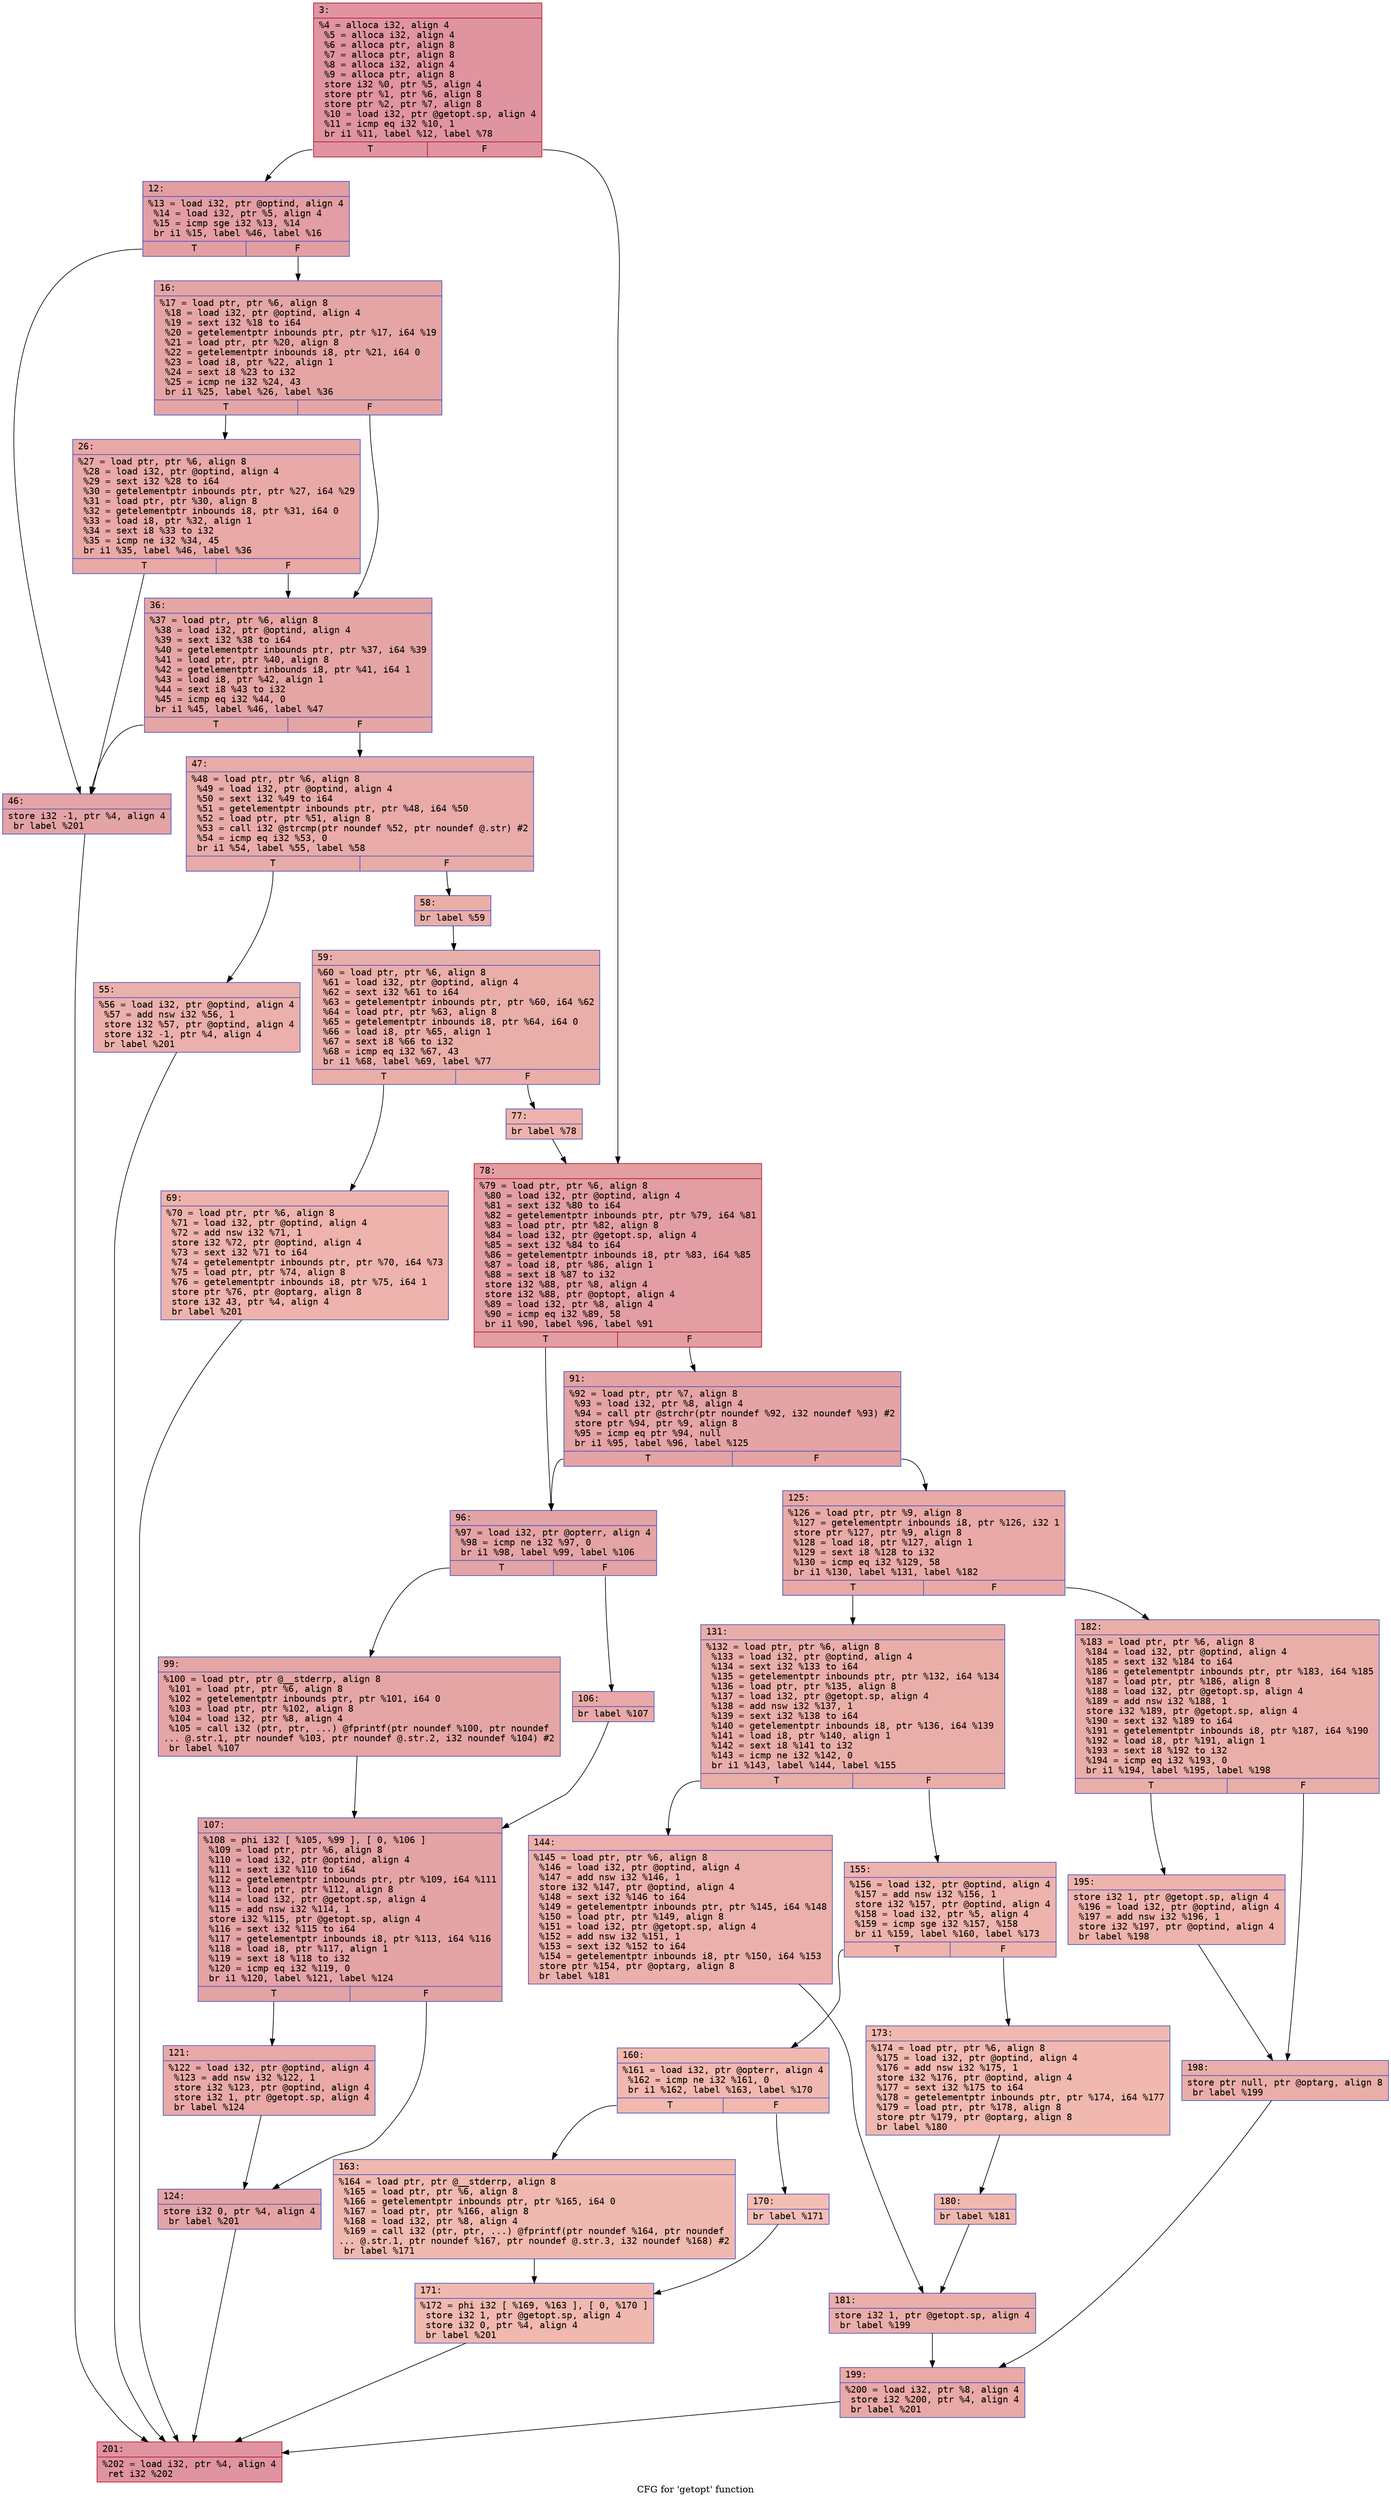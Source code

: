 digraph "CFG for 'getopt' function" {
	label="CFG for 'getopt' function";

	Node0x6000039c1f90 [shape=record,color="#b70d28ff", style=filled, fillcolor="#b70d2870" fontname="Courier",label="{3:\l|  %4 = alloca i32, align 4\l  %5 = alloca i32, align 4\l  %6 = alloca ptr, align 8\l  %7 = alloca ptr, align 8\l  %8 = alloca i32, align 4\l  %9 = alloca ptr, align 8\l  store i32 %0, ptr %5, align 4\l  store ptr %1, ptr %6, align 8\l  store ptr %2, ptr %7, align 8\l  %10 = load i32, ptr @getopt.sp, align 4\l  %11 = icmp eq i32 %10, 1\l  br i1 %11, label %12, label %78\l|{<s0>T|<s1>F}}"];
	Node0x6000039c1f90:s0 -> Node0x6000039c1fe0[tooltip="3 -> 12\nProbability 50.00%" ];
	Node0x6000039c1f90:s1 -> Node0x6000039c2350[tooltip="3 -> 78\nProbability 50.00%" ];
	Node0x6000039c1fe0 [shape=record,color="#3d50c3ff", style=filled, fillcolor="#be242e70" fontname="Courier",label="{12:\l|  %13 = load i32, ptr @optind, align 4\l  %14 = load i32, ptr %5, align 4\l  %15 = icmp sge i32 %13, %14\l  br i1 %15, label %46, label %16\l|{<s0>T|<s1>F}}"];
	Node0x6000039c1fe0:s0 -> Node0x6000039c2120[tooltip="12 -> 46\nProbability 50.00%" ];
	Node0x6000039c1fe0:s1 -> Node0x6000039c2030[tooltip="12 -> 16\nProbability 50.00%" ];
	Node0x6000039c2030 [shape=record,color="#3d50c3ff", style=filled, fillcolor="#c5333470" fontname="Courier",label="{16:\l|  %17 = load ptr, ptr %6, align 8\l  %18 = load i32, ptr @optind, align 4\l  %19 = sext i32 %18 to i64\l  %20 = getelementptr inbounds ptr, ptr %17, i64 %19\l  %21 = load ptr, ptr %20, align 8\l  %22 = getelementptr inbounds i8, ptr %21, i64 0\l  %23 = load i8, ptr %22, align 1\l  %24 = sext i8 %23 to i32\l  %25 = icmp ne i32 %24, 43\l  br i1 %25, label %26, label %36\l|{<s0>T|<s1>F}}"];
	Node0x6000039c2030:s0 -> Node0x6000039c2080[tooltip="16 -> 26\nProbability 50.00%" ];
	Node0x6000039c2030:s1 -> Node0x6000039c20d0[tooltip="16 -> 36\nProbability 50.00%" ];
	Node0x6000039c2080 [shape=record,color="#3d50c3ff", style=filled, fillcolor="#ca3b3770" fontname="Courier",label="{26:\l|  %27 = load ptr, ptr %6, align 8\l  %28 = load i32, ptr @optind, align 4\l  %29 = sext i32 %28 to i64\l  %30 = getelementptr inbounds ptr, ptr %27, i64 %29\l  %31 = load ptr, ptr %30, align 8\l  %32 = getelementptr inbounds i8, ptr %31, i64 0\l  %33 = load i8, ptr %32, align 1\l  %34 = sext i8 %33 to i32\l  %35 = icmp ne i32 %34, 45\l  br i1 %35, label %46, label %36\l|{<s0>T|<s1>F}}"];
	Node0x6000039c2080:s0 -> Node0x6000039c2120[tooltip="26 -> 46\nProbability 50.00%" ];
	Node0x6000039c2080:s1 -> Node0x6000039c20d0[tooltip="26 -> 36\nProbability 50.00%" ];
	Node0x6000039c20d0 [shape=record,color="#3d50c3ff", style=filled, fillcolor="#c5333470" fontname="Courier",label="{36:\l|  %37 = load ptr, ptr %6, align 8\l  %38 = load i32, ptr @optind, align 4\l  %39 = sext i32 %38 to i64\l  %40 = getelementptr inbounds ptr, ptr %37, i64 %39\l  %41 = load ptr, ptr %40, align 8\l  %42 = getelementptr inbounds i8, ptr %41, i64 1\l  %43 = load i8, ptr %42, align 1\l  %44 = sext i8 %43 to i32\l  %45 = icmp eq i32 %44, 0\l  br i1 %45, label %46, label %47\l|{<s0>T|<s1>F}}"];
	Node0x6000039c20d0:s0 -> Node0x6000039c2120[tooltip="36 -> 46\nProbability 37.50%" ];
	Node0x6000039c20d0:s1 -> Node0x6000039c2170[tooltip="36 -> 47\nProbability 62.50%" ];
	Node0x6000039c2120 [shape=record,color="#3d50c3ff", style=filled, fillcolor="#c32e3170" fontname="Courier",label="{46:\l|  store i32 -1, ptr %4, align 4\l  br label %201\l}"];
	Node0x6000039c2120 -> Node0x6000039c2a80[tooltip="46 -> 201\nProbability 100.00%" ];
	Node0x6000039c2170 [shape=record,color="#3d50c3ff", style=filled, fillcolor="#cc403a70" fontname="Courier",label="{47:\l|  %48 = load ptr, ptr %6, align 8\l  %49 = load i32, ptr @optind, align 4\l  %50 = sext i32 %49 to i64\l  %51 = getelementptr inbounds ptr, ptr %48, i64 %50\l  %52 = load ptr, ptr %51, align 8\l  %53 = call i32 @strcmp(ptr noundef %52, ptr noundef @.str) #2\l  %54 = icmp eq i32 %53, 0\l  br i1 %54, label %55, label %58\l|{<s0>T|<s1>F}}"];
	Node0x6000039c2170:s0 -> Node0x6000039c21c0[tooltip="47 -> 55\nProbability 37.50%" ];
	Node0x6000039c2170:s1 -> Node0x6000039c2210[tooltip="47 -> 58\nProbability 62.50%" ];
	Node0x6000039c21c0 [shape=record,color="#3d50c3ff", style=filled, fillcolor="#d24b4070" fontname="Courier",label="{55:\l|  %56 = load i32, ptr @optind, align 4\l  %57 = add nsw i32 %56, 1\l  store i32 %57, ptr @optind, align 4\l  store i32 -1, ptr %4, align 4\l  br label %201\l}"];
	Node0x6000039c21c0 -> Node0x6000039c2a80[tooltip="55 -> 201\nProbability 100.00%" ];
	Node0x6000039c2210 [shape=record,color="#3d50c3ff", style=filled, fillcolor="#d0473d70" fontname="Courier",label="{58:\l|  br label %59\l}"];
	Node0x6000039c2210 -> Node0x6000039c2260[tooltip="58 -> 59\nProbability 100.00%" ];
	Node0x6000039c2260 [shape=record,color="#3d50c3ff", style=filled, fillcolor="#d0473d70" fontname="Courier",label="{59:\l|  %60 = load ptr, ptr %6, align 8\l  %61 = load i32, ptr @optind, align 4\l  %62 = sext i32 %61 to i64\l  %63 = getelementptr inbounds ptr, ptr %60, i64 %62\l  %64 = load ptr, ptr %63, align 8\l  %65 = getelementptr inbounds i8, ptr %64, i64 0\l  %66 = load i8, ptr %65, align 1\l  %67 = sext i8 %66 to i32\l  %68 = icmp eq i32 %67, 43\l  br i1 %68, label %69, label %77\l|{<s0>T|<s1>F}}"];
	Node0x6000039c2260:s0 -> Node0x6000039c22b0[tooltip="59 -> 69\nProbability 50.00%" ];
	Node0x6000039c2260:s1 -> Node0x6000039c2300[tooltip="59 -> 77\nProbability 50.00%" ];
	Node0x6000039c22b0 [shape=record,color="#3d50c3ff", style=filled, fillcolor="#d6524470" fontname="Courier",label="{69:\l|  %70 = load ptr, ptr %6, align 8\l  %71 = load i32, ptr @optind, align 4\l  %72 = add nsw i32 %71, 1\l  store i32 %72, ptr @optind, align 4\l  %73 = sext i32 %71 to i64\l  %74 = getelementptr inbounds ptr, ptr %70, i64 %73\l  %75 = load ptr, ptr %74, align 8\l  %76 = getelementptr inbounds i8, ptr %75, i64 1\l  store ptr %76, ptr @optarg, align 8\l  store i32 43, ptr %4, align 4\l  br label %201\l}"];
	Node0x6000039c22b0 -> Node0x6000039c2a80[tooltip="69 -> 201\nProbability 100.00%" ];
	Node0x6000039c2300 [shape=record,color="#3d50c3ff", style=filled, fillcolor="#d6524470" fontname="Courier",label="{77:\l|  br label %78\l}"];
	Node0x6000039c2300 -> Node0x6000039c2350[tooltip="77 -> 78\nProbability 100.00%" ];
	Node0x6000039c2350 [shape=record,color="#b70d28ff", style=filled, fillcolor="#be242e70" fontname="Courier",label="{78:\l|  %79 = load ptr, ptr %6, align 8\l  %80 = load i32, ptr @optind, align 4\l  %81 = sext i32 %80 to i64\l  %82 = getelementptr inbounds ptr, ptr %79, i64 %81\l  %83 = load ptr, ptr %82, align 8\l  %84 = load i32, ptr @getopt.sp, align 4\l  %85 = sext i32 %84 to i64\l  %86 = getelementptr inbounds i8, ptr %83, i64 %85\l  %87 = load i8, ptr %86, align 1\l  %88 = sext i8 %87 to i32\l  store i32 %88, ptr %8, align 4\l  store i32 %88, ptr @optopt, align 4\l  %89 = load i32, ptr %8, align 4\l  %90 = icmp eq i32 %89, 58\l  br i1 %90, label %96, label %91\l|{<s0>T|<s1>F}}"];
	Node0x6000039c2350:s0 -> Node0x6000039c23f0[tooltip="78 -> 96\nProbability 50.00%" ];
	Node0x6000039c2350:s1 -> Node0x6000039c23a0[tooltip="78 -> 91\nProbability 50.00%" ];
	Node0x6000039c23a0 [shape=record,color="#3d50c3ff", style=filled, fillcolor="#c32e3170" fontname="Courier",label="{91:\l|  %92 = load ptr, ptr %7, align 8\l  %93 = load i32, ptr %8, align 4\l  %94 = call ptr @strchr(ptr noundef %92, i32 noundef %93) #2\l  store ptr %94, ptr %9, align 8\l  %95 = icmp eq ptr %94, null\l  br i1 %95, label %96, label %125\l|{<s0>T|<s1>F}}"];
	Node0x6000039c23a0:s0 -> Node0x6000039c23f0[tooltip="91 -> 96\nProbability 37.50%" ];
	Node0x6000039c23a0:s1 -> Node0x6000039c25d0[tooltip="91 -> 125\nProbability 62.50%" ];
	Node0x6000039c23f0 [shape=record,color="#3d50c3ff", style=filled, fillcolor="#c32e3170" fontname="Courier",label="{96:\l|  %97 = load i32, ptr @opterr, align 4\l  %98 = icmp ne i32 %97, 0\l  br i1 %98, label %99, label %106\l|{<s0>T|<s1>F}}"];
	Node0x6000039c23f0:s0 -> Node0x6000039c2440[tooltip="96 -> 99\nProbability 62.50%" ];
	Node0x6000039c23f0:s1 -> Node0x6000039c2490[tooltip="96 -> 106\nProbability 37.50%" ];
	Node0x6000039c2440 [shape=record,color="#3d50c3ff", style=filled, fillcolor="#c5333470" fontname="Courier",label="{99:\l|  %100 = load ptr, ptr @__stderrp, align 8\l  %101 = load ptr, ptr %6, align 8\l  %102 = getelementptr inbounds ptr, ptr %101, i64 0\l  %103 = load ptr, ptr %102, align 8\l  %104 = load i32, ptr %8, align 4\l  %105 = call i32 (ptr, ptr, ...) @fprintf(ptr noundef %100, ptr noundef\l... @.str.1, ptr noundef %103, ptr noundef @.str.2, i32 noundef %104) #2\l  br label %107\l}"];
	Node0x6000039c2440 -> Node0x6000039c24e0[tooltip="99 -> 107\nProbability 100.00%" ];
	Node0x6000039c2490 [shape=record,color="#3d50c3ff", style=filled, fillcolor="#ca3b3770" fontname="Courier",label="{106:\l|  br label %107\l}"];
	Node0x6000039c2490 -> Node0x6000039c24e0[tooltip="106 -> 107\nProbability 100.00%" ];
	Node0x6000039c24e0 [shape=record,color="#3d50c3ff", style=filled, fillcolor="#c32e3170" fontname="Courier",label="{107:\l|  %108 = phi i32 [ %105, %99 ], [ 0, %106 ]\l  %109 = load ptr, ptr %6, align 8\l  %110 = load i32, ptr @optind, align 4\l  %111 = sext i32 %110 to i64\l  %112 = getelementptr inbounds ptr, ptr %109, i64 %111\l  %113 = load ptr, ptr %112, align 8\l  %114 = load i32, ptr @getopt.sp, align 4\l  %115 = add nsw i32 %114, 1\l  store i32 %115, ptr @getopt.sp, align 4\l  %116 = sext i32 %115 to i64\l  %117 = getelementptr inbounds i8, ptr %113, i64 %116\l  %118 = load i8, ptr %117, align 1\l  %119 = sext i8 %118 to i32\l  %120 = icmp eq i32 %119, 0\l  br i1 %120, label %121, label %124\l|{<s0>T|<s1>F}}"];
	Node0x6000039c24e0:s0 -> Node0x6000039c2530[tooltip="107 -> 121\nProbability 37.50%" ];
	Node0x6000039c24e0:s1 -> Node0x6000039c2580[tooltip="107 -> 124\nProbability 62.50%" ];
	Node0x6000039c2530 [shape=record,color="#3d50c3ff", style=filled, fillcolor="#ca3b3770" fontname="Courier",label="{121:\l|  %122 = load i32, ptr @optind, align 4\l  %123 = add nsw i32 %122, 1\l  store i32 %123, ptr @optind, align 4\l  store i32 1, ptr @getopt.sp, align 4\l  br label %124\l}"];
	Node0x6000039c2530 -> Node0x6000039c2580[tooltip="121 -> 124\nProbability 100.00%" ];
	Node0x6000039c2580 [shape=record,color="#3d50c3ff", style=filled, fillcolor="#c32e3170" fontname="Courier",label="{124:\l|  store i32 0, ptr %4, align 4\l  br label %201\l}"];
	Node0x6000039c2580 -> Node0x6000039c2a80[tooltip="124 -> 201\nProbability 100.00%" ];
	Node0x6000039c25d0 [shape=record,color="#3d50c3ff", style=filled, fillcolor="#ca3b3770" fontname="Courier",label="{125:\l|  %126 = load ptr, ptr %9, align 8\l  %127 = getelementptr inbounds i8, ptr %126, i32 1\l  store ptr %127, ptr %9, align 8\l  %128 = load i8, ptr %127, align 1\l  %129 = sext i8 %128 to i32\l  %130 = icmp eq i32 %129, 58\l  br i1 %130, label %131, label %182\l|{<s0>T|<s1>F}}"];
	Node0x6000039c25d0:s0 -> Node0x6000039c2620[tooltip="125 -> 131\nProbability 50.00%" ];
	Node0x6000039c25d0:s1 -> Node0x6000039c2940[tooltip="125 -> 182\nProbability 50.00%" ];
	Node0x6000039c2620 [shape=record,color="#3d50c3ff", style=filled, fillcolor="#d0473d70" fontname="Courier",label="{131:\l|  %132 = load ptr, ptr %6, align 8\l  %133 = load i32, ptr @optind, align 4\l  %134 = sext i32 %133 to i64\l  %135 = getelementptr inbounds ptr, ptr %132, i64 %134\l  %136 = load ptr, ptr %135, align 8\l  %137 = load i32, ptr @getopt.sp, align 4\l  %138 = add nsw i32 %137, 1\l  %139 = sext i32 %138 to i64\l  %140 = getelementptr inbounds i8, ptr %136, i64 %139\l  %141 = load i8, ptr %140, align 1\l  %142 = sext i8 %141 to i32\l  %143 = icmp ne i32 %142, 0\l  br i1 %143, label %144, label %155\l|{<s0>T|<s1>F}}"];
	Node0x6000039c2620:s0 -> Node0x6000039c2670[tooltip="131 -> 144\nProbability 62.50%" ];
	Node0x6000039c2620:s1 -> Node0x6000039c26c0[tooltip="131 -> 155\nProbability 37.50%" ];
	Node0x6000039c2670 [shape=record,color="#3d50c3ff", style=filled, fillcolor="#d24b4070" fontname="Courier",label="{144:\l|  %145 = load ptr, ptr %6, align 8\l  %146 = load i32, ptr @optind, align 4\l  %147 = add nsw i32 %146, 1\l  store i32 %147, ptr @optind, align 4\l  %148 = sext i32 %146 to i64\l  %149 = getelementptr inbounds ptr, ptr %145, i64 %148\l  %150 = load ptr, ptr %149, align 8\l  %151 = load i32, ptr @getopt.sp, align 4\l  %152 = add nsw i32 %151, 1\l  %153 = sext i32 %152 to i64\l  %154 = getelementptr inbounds i8, ptr %150, i64 %153\l  store ptr %154, ptr @optarg, align 8\l  br label %181\l}"];
	Node0x6000039c2670 -> Node0x6000039c28f0[tooltip="144 -> 181\nProbability 100.00%" ];
	Node0x6000039c26c0 [shape=record,color="#3d50c3ff", style=filled, fillcolor="#d6524470" fontname="Courier",label="{155:\l|  %156 = load i32, ptr @optind, align 4\l  %157 = add nsw i32 %156, 1\l  store i32 %157, ptr @optind, align 4\l  %158 = load i32, ptr %5, align 4\l  %159 = icmp sge i32 %157, %158\l  br i1 %159, label %160, label %173\l|{<s0>T|<s1>F}}"];
	Node0x6000039c26c0:s0 -> Node0x6000039c2710[tooltip="155 -> 160\nProbability 50.00%" ];
	Node0x6000039c26c0:s1 -> Node0x6000039c2850[tooltip="155 -> 173\nProbability 50.00%" ];
	Node0x6000039c2710 [shape=record,color="#3d50c3ff", style=filled, fillcolor="#dc5d4a70" fontname="Courier",label="{160:\l|  %161 = load i32, ptr @opterr, align 4\l  %162 = icmp ne i32 %161, 0\l  br i1 %162, label %163, label %170\l|{<s0>T|<s1>F}}"];
	Node0x6000039c2710:s0 -> Node0x6000039c2760[tooltip="160 -> 163\nProbability 62.50%" ];
	Node0x6000039c2710:s1 -> Node0x6000039c27b0[tooltip="160 -> 170\nProbability 37.50%" ];
	Node0x6000039c2760 [shape=record,color="#3d50c3ff", style=filled, fillcolor="#de614d70" fontname="Courier",label="{163:\l|  %164 = load ptr, ptr @__stderrp, align 8\l  %165 = load ptr, ptr %6, align 8\l  %166 = getelementptr inbounds ptr, ptr %165, i64 0\l  %167 = load ptr, ptr %166, align 8\l  %168 = load i32, ptr %8, align 4\l  %169 = call i32 (ptr, ptr, ...) @fprintf(ptr noundef %164, ptr noundef\l... @.str.1, ptr noundef %167, ptr noundef @.str.3, i32 noundef %168) #2\l  br label %171\l}"];
	Node0x6000039c2760 -> Node0x6000039c2800[tooltip="163 -> 171\nProbability 100.00%" ];
	Node0x6000039c27b0 [shape=record,color="#3d50c3ff", style=filled, fillcolor="#e36c5570" fontname="Courier",label="{170:\l|  br label %171\l}"];
	Node0x6000039c27b0 -> Node0x6000039c2800[tooltip="170 -> 171\nProbability 100.00%" ];
	Node0x6000039c2800 [shape=record,color="#3d50c3ff", style=filled, fillcolor="#dc5d4a70" fontname="Courier",label="{171:\l|  %172 = phi i32 [ %169, %163 ], [ 0, %170 ]\l  store i32 1, ptr @getopt.sp, align 4\l  store i32 0, ptr %4, align 4\l  br label %201\l}"];
	Node0x6000039c2800 -> Node0x6000039c2a80[tooltip="171 -> 201\nProbability 100.00%" ];
	Node0x6000039c2850 [shape=record,color="#3d50c3ff", style=filled, fillcolor="#dc5d4a70" fontname="Courier",label="{173:\l|  %174 = load ptr, ptr %6, align 8\l  %175 = load i32, ptr @optind, align 4\l  %176 = add nsw i32 %175, 1\l  store i32 %176, ptr @optind, align 4\l  %177 = sext i32 %175 to i64\l  %178 = getelementptr inbounds ptr, ptr %174, i64 %177\l  %179 = load ptr, ptr %178, align 8\l  store ptr %179, ptr @optarg, align 8\l  br label %180\l}"];
	Node0x6000039c2850 -> Node0x6000039c28a0[tooltip="173 -> 180\nProbability 100.00%" ];
	Node0x6000039c28a0 [shape=record,color="#3d50c3ff", style=filled, fillcolor="#dc5d4a70" fontname="Courier",label="{180:\l|  br label %181\l}"];
	Node0x6000039c28a0 -> Node0x6000039c28f0[tooltip="180 -> 181\nProbability 100.00%" ];
	Node0x6000039c28f0 [shape=record,color="#3d50c3ff", style=filled, fillcolor="#d0473d70" fontname="Courier",label="{181:\l|  store i32 1, ptr @getopt.sp, align 4\l  br label %199\l}"];
	Node0x6000039c28f0 -> Node0x6000039c2a30[tooltip="181 -> 199\nProbability 100.00%" ];
	Node0x6000039c2940 [shape=record,color="#3d50c3ff", style=filled, fillcolor="#d0473d70" fontname="Courier",label="{182:\l|  %183 = load ptr, ptr %6, align 8\l  %184 = load i32, ptr @optind, align 4\l  %185 = sext i32 %184 to i64\l  %186 = getelementptr inbounds ptr, ptr %183, i64 %185\l  %187 = load ptr, ptr %186, align 8\l  %188 = load i32, ptr @getopt.sp, align 4\l  %189 = add nsw i32 %188, 1\l  store i32 %189, ptr @getopt.sp, align 4\l  %190 = sext i32 %189 to i64\l  %191 = getelementptr inbounds i8, ptr %187, i64 %190\l  %192 = load i8, ptr %191, align 1\l  %193 = sext i8 %192 to i32\l  %194 = icmp eq i32 %193, 0\l  br i1 %194, label %195, label %198\l|{<s0>T|<s1>F}}"];
	Node0x6000039c2940:s0 -> Node0x6000039c2990[tooltip="182 -> 195\nProbability 37.50%" ];
	Node0x6000039c2940:s1 -> Node0x6000039c29e0[tooltip="182 -> 198\nProbability 62.50%" ];
	Node0x6000039c2990 [shape=record,color="#3d50c3ff", style=filled, fillcolor="#d6524470" fontname="Courier",label="{195:\l|  store i32 1, ptr @getopt.sp, align 4\l  %196 = load i32, ptr @optind, align 4\l  %197 = add nsw i32 %196, 1\l  store i32 %197, ptr @optind, align 4\l  br label %198\l}"];
	Node0x6000039c2990 -> Node0x6000039c29e0[tooltip="195 -> 198\nProbability 100.00%" ];
	Node0x6000039c29e0 [shape=record,color="#3d50c3ff", style=filled, fillcolor="#d0473d70" fontname="Courier",label="{198:\l|  store ptr null, ptr @optarg, align 8\l  br label %199\l}"];
	Node0x6000039c29e0 -> Node0x6000039c2a30[tooltip="198 -> 199\nProbability 100.00%" ];
	Node0x6000039c2a30 [shape=record,color="#3d50c3ff", style=filled, fillcolor="#ca3b3770" fontname="Courier",label="{199:\l|  %200 = load i32, ptr %8, align 4\l  store i32 %200, ptr %4, align 4\l  br label %201\l}"];
	Node0x6000039c2a30 -> Node0x6000039c2a80[tooltip="199 -> 201\nProbability 100.00%" ];
	Node0x6000039c2a80 [shape=record,color="#b70d28ff", style=filled, fillcolor="#b70d2870" fontname="Courier",label="{201:\l|  %202 = load i32, ptr %4, align 4\l  ret i32 %202\l}"];
}
